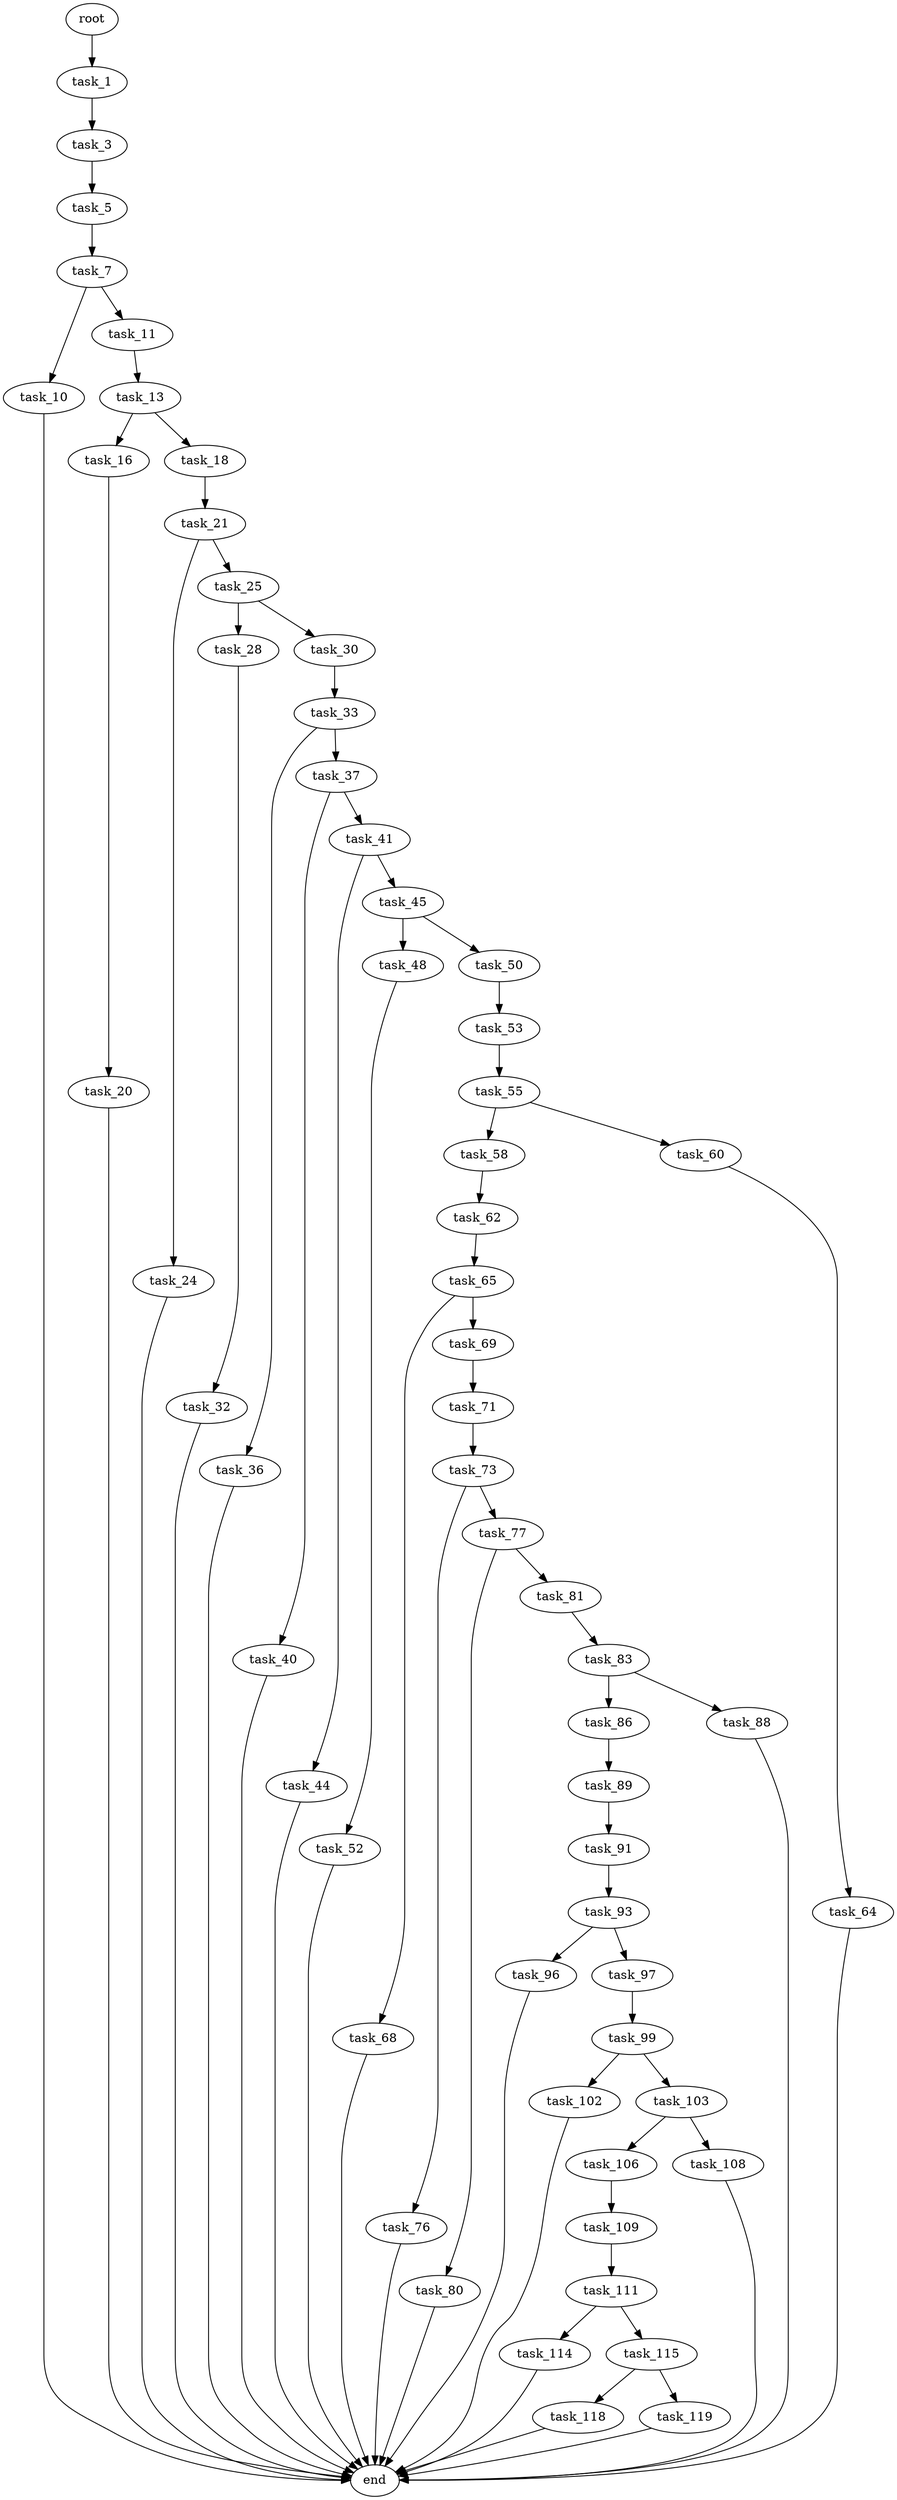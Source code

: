 digraph G {
  root [size="0.000000"];
  task_1 [size="549755813888.000000"];
  task_3 [size="28991029248.000000"];
  task_5 [size="27130110488.000000"];
  task_7 [size="12877945369.000000"];
  task_10 [size="191113181785.000000"];
  task_11 [size="716225808368.000000"];
  task_13 [size="6200256166.000000"];
  task_16 [size="17061635446.000000"];
  task_18 [size="549755813888.000000"];
  task_20 [size="36868795331.000000"];
  task_21 [size="8589934592.000000"];
  task_24 [size="404568905038.000000"];
  task_25 [size="368293445632.000000"];
  task_28 [size="16207379275.000000"];
  task_30 [size="4400526204.000000"];
  task_32 [size="171103856074.000000"];
  task_33 [size="808816535259.000000"];
  task_36 [size="9809373116.000000"];
  task_37 [size="85771669038.000000"];
  task_40 [size="6568563969.000000"];
  task_41 [size="113534851144.000000"];
  task_44 [size="406211881239.000000"];
  task_45 [size="549755813888.000000"];
  task_48 [size="861936243220.000000"];
  task_50 [size="879450964832.000000"];
  task_52 [size="76840778947.000000"];
  task_53 [size="163105932740.000000"];
  task_55 [size="13716429699.000000"];
  task_58 [size="231928233984.000000"];
  task_60 [size="8829145628.000000"];
  task_62 [size="1073741824000.000000"];
  task_64 [size="65838477651.000000"];
  task_65 [size="28991029248.000000"];
  task_68 [size="1073741824000.000000"];
  task_69 [size="231928233984.000000"];
  task_71 [size="368293445632.000000"];
  task_73 [size="24980859960.000000"];
  task_76 [size="368293445632.000000"];
  task_77 [size="549755813888.000000"];
  task_80 [size="573404234.000000"];
  task_81 [size="1073741824000.000000"];
  task_83 [size="1073741824000.000000"];
  task_86 [size="1037075624423.000000"];
  task_88 [size="939873195938.000000"];
  task_89 [size="368293445632.000000"];
  task_91 [size="213745840786.000000"];
  task_93 [size="12076621423.000000"];
  task_96 [size="856165666279.000000"];
  task_97 [size="5805399442.000000"];
  task_99 [size="17818950428.000000"];
  task_102 [size="28991029248.000000"];
  task_103 [size="459893158524.000000"];
  task_106 [size="26407026885.000000"];
  task_108 [size="2221147989.000000"];
  task_109 [size="210348821908.000000"];
  task_111 [size="11290868486.000000"];
  task_114 [size="8589934592.000000"];
  task_115 [size="126737391082.000000"];
  task_118 [size="4144044706.000000"];
  task_119 [size="8703940962.000000"];
  end [size="0.000000"];

  root -> task_1 [size="1.000000"];
  task_1 -> task_3 [size="536870912.000000"];
  task_3 -> task_5 [size="75497472.000000"];
  task_5 -> task_7 [size="33554432.000000"];
  task_7 -> task_10 [size="411041792.000000"];
  task_7 -> task_11 [size="411041792.000000"];
  task_10 -> end [size="1.000000"];
  task_11 -> task_13 [size="679477248.000000"];
  task_13 -> task_16 [size="134217728.000000"];
  task_13 -> task_18 [size="134217728.000000"];
  task_16 -> task_20 [size="411041792.000000"];
  task_18 -> task_21 [size="536870912.000000"];
  task_20 -> end [size="1.000000"];
  task_21 -> task_24 [size="33554432.000000"];
  task_21 -> task_25 [size="33554432.000000"];
  task_24 -> end [size="1.000000"];
  task_25 -> task_28 [size="411041792.000000"];
  task_25 -> task_30 [size="411041792.000000"];
  task_28 -> task_32 [size="411041792.000000"];
  task_30 -> task_33 [size="301989888.000000"];
  task_32 -> end [size="1.000000"];
  task_33 -> task_36 [size="679477248.000000"];
  task_33 -> task_37 [size="679477248.000000"];
  task_36 -> end [size="1.000000"];
  task_37 -> task_40 [size="75497472.000000"];
  task_37 -> task_41 [size="75497472.000000"];
  task_40 -> end [size="1.000000"];
  task_41 -> task_44 [size="209715200.000000"];
  task_41 -> task_45 [size="209715200.000000"];
  task_44 -> end [size="1.000000"];
  task_45 -> task_48 [size="536870912.000000"];
  task_45 -> task_50 [size="536870912.000000"];
  task_48 -> task_52 [size="679477248.000000"];
  task_50 -> task_53 [size="838860800.000000"];
  task_52 -> end [size="1.000000"];
  task_53 -> task_55 [size="301989888.000000"];
  task_55 -> task_58 [size="838860800.000000"];
  task_55 -> task_60 [size="838860800.000000"];
  task_58 -> task_62 [size="301989888.000000"];
  task_60 -> task_64 [size="301989888.000000"];
  task_62 -> task_65 [size="838860800.000000"];
  task_64 -> end [size="1.000000"];
  task_65 -> task_68 [size="75497472.000000"];
  task_65 -> task_69 [size="75497472.000000"];
  task_68 -> end [size="1.000000"];
  task_69 -> task_71 [size="301989888.000000"];
  task_71 -> task_73 [size="411041792.000000"];
  task_73 -> task_76 [size="75497472.000000"];
  task_73 -> task_77 [size="75497472.000000"];
  task_76 -> end [size="1.000000"];
  task_77 -> task_80 [size="536870912.000000"];
  task_77 -> task_81 [size="536870912.000000"];
  task_80 -> end [size="1.000000"];
  task_81 -> task_83 [size="838860800.000000"];
  task_83 -> task_86 [size="838860800.000000"];
  task_83 -> task_88 [size="838860800.000000"];
  task_86 -> task_89 [size="838860800.000000"];
  task_88 -> end [size="1.000000"];
  task_89 -> task_91 [size="411041792.000000"];
  task_91 -> task_93 [size="411041792.000000"];
  task_93 -> task_96 [size="411041792.000000"];
  task_93 -> task_97 [size="411041792.000000"];
  task_96 -> end [size="1.000000"];
  task_97 -> task_99 [size="209715200.000000"];
  task_99 -> task_102 [size="411041792.000000"];
  task_99 -> task_103 [size="411041792.000000"];
  task_102 -> end [size="1.000000"];
  task_103 -> task_106 [size="679477248.000000"];
  task_103 -> task_108 [size="679477248.000000"];
  task_106 -> task_109 [size="838860800.000000"];
  task_108 -> end [size="1.000000"];
  task_109 -> task_111 [size="209715200.000000"];
  task_111 -> task_114 [size="411041792.000000"];
  task_111 -> task_115 [size="411041792.000000"];
  task_114 -> end [size="1.000000"];
  task_115 -> task_118 [size="209715200.000000"];
  task_115 -> task_119 [size="209715200.000000"];
  task_118 -> end [size="1.000000"];
  task_119 -> end [size="1.000000"];
}
